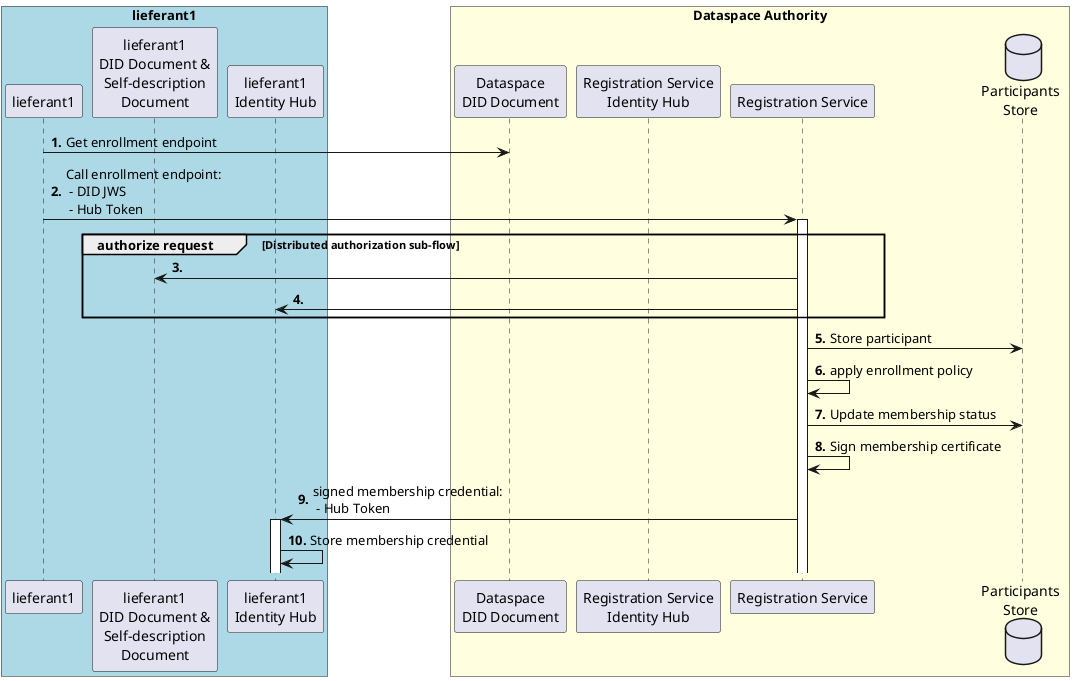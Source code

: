 @startuml
autonumber "<b>0'.'"
box "lieferant1" #LightBlue
Participant lieferant1
Participant "lieferant1\nDID Document &\nSelf-description\nDocument" as DID1
Participant "lieferant1\nIdentity Hub" as IDHUB1
end box
box "Dataspace Authority" #LightYellow
Participant "Dataspace\nDID Document" as DID0
Participant "Registration Service\nIdentity Hub" as IDHUB0
Participant "Registration Service" as DA
Database "Participants\nStore" as Registry
end box

lieferant1 -> DID0: Get enrollment endpoint
lieferant1 -> DA ++: Call enrollment endpoint:\n - DID JWS\n - Hub Token
group authorize request [Distributed authorization sub-flow]
  DA -> DID1
  DA -> IDHUB1
end
DA -> Registry: Store participant
DA -> DA: apply enrollment policy
DA -> Registry: Update membership status
DA -> DA: Sign membership certificate
DA -> IDHUB1 ++: signed membership credential:\n - Hub Token
IDHUB1 -> IDHUB1: Store membership credential

@enduml